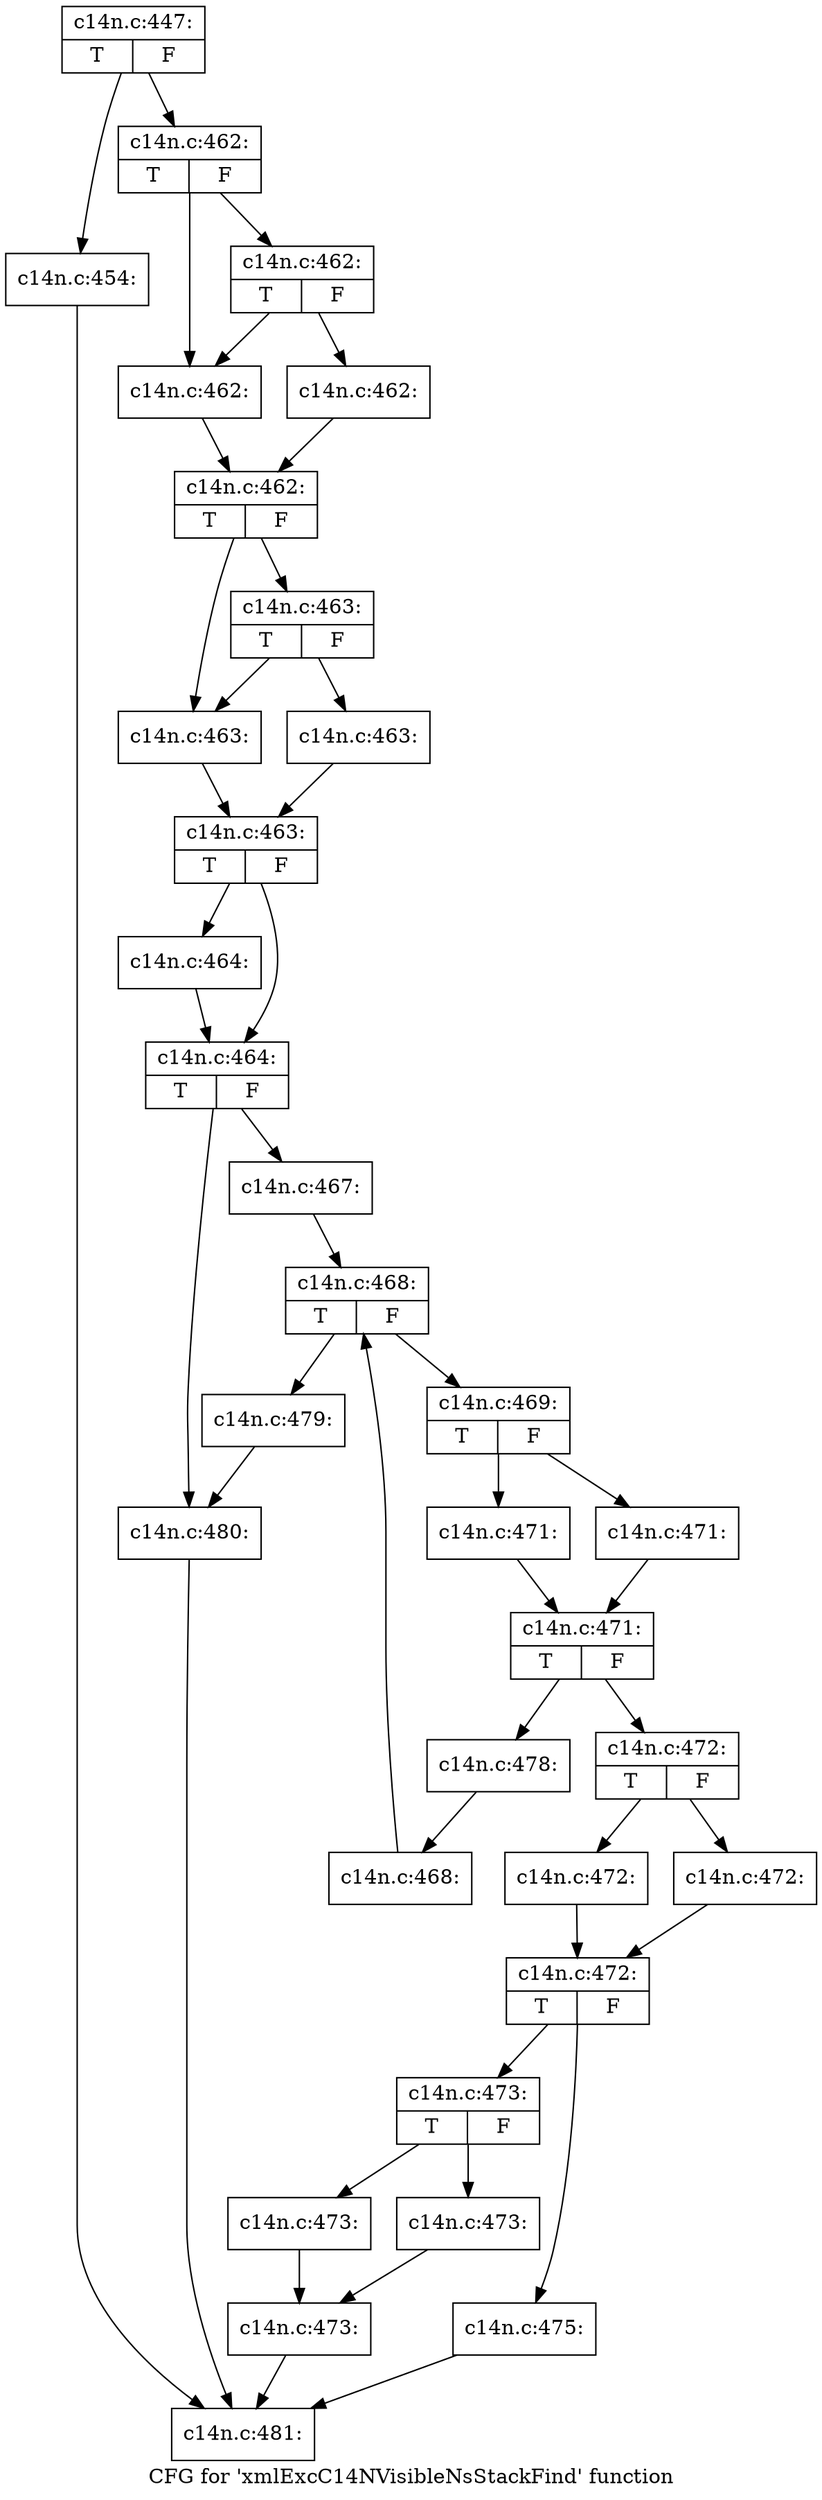 digraph "CFG for 'xmlExcC14NVisibleNsStackFind' function" {
	label="CFG for 'xmlExcC14NVisibleNsStackFind' function";

	Node0x4b0d6d0 [shape=record,label="{c14n.c:447:|{<s0>T|<s1>F}}"];
	Node0x4b0d6d0 -> Node0x4b25fc0;
	Node0x4b0d6d0 -> Node0x4b26010;
	Node0x4b25fc0 [shape=record,label="{c14n.c:454:}"];
	Node0x4b25fc0 -> Node0x4b24a10;
	Node0x4b26010 [shape=record,label="{c14n.c:462:|{<s0>T|<s1>F}}"];
	Node0x4b26010 -> Node0x4b267d0;
	Node0x4b26010 -> Node0x4b268c0;
	Node0x4b268c0 [shape=record,label="{c14n.c:462:|{<s0>T|<s1>F}}"];
	Node0x4b268c0 -> Node0x4b267d0;
	Node0x4b268c0 -> Node0x4b26820;
	Node0x4b267d0 [shape=record,label="{c14n.c:462:}"];
	Node0x4b267d0 -> Node0x4b26870;
	Node0x4b26820 [shape=record,label="{c14n.c:462:}"];
	Node0x4b26820 -> Node0x4b26870;
	Node0x4b26870 [shape=record,label="{c14n.c:462:|{<s0>T|<s1>F}}"];
	Node0x4b26870 -> Node0x4b27310;
	Node0x4b26870 -> Node0x4b27400;
	Node0x4b27400 [shape=record,label="{c14n.c:463:|{<s0>T|<s1>F}}"];
	Node0x4b27400 -> Node0x4b27310;
	Node0x4b27400 -> Node0x4b27360;
	Node0x4b27310 [shape=record,label="{c14n.c:463:}"];
	Node0x4b27310 -> Node0x4b273b0;
	Node0x4b27360 [shape=record,label="{c14n.c:463:}"];
	Node0x4b27360 -> Node0x4b273b0;
	Node0x4b273b0 [shape=record,label="{c14n.c:463:|{<s0>T|<s1>F}}"];
	Node0x4b273b0 -> Node0x4b27ed0;
	Node0x4b273b0 -> Node0x4b27e80;
	Node0x4b27ed0 [shape=record,label="{c14n.c:464:}"];
	Node0x4b27ed0 -> Node0x4b27e80;
	Node0x4b27e80 [shape=record,label="{c14n.c:464:|{<s0>T|<s1>F}}"];
	Node0x4b27e80 -> Node0x4b28660;
	Node0x4b27e80 -> Node0x4b286b0;
	Node0x4b28660 [shape=record,label="{c14n.c:467:}"];
	Node0x4b28660 -> Node0x4b29260;
	Node0x4b29260 [shape=record,label="{c14n.c:468:|{<s0>T|<s1>F}}"];
	Node0x4b29260 -> Node0x4b29540;
	Node0x4b29260 -> Node0x4b28eb0;
	Node0x4b29540 [shape=record,label="{c14n.c:469:|{<s0>T|<s1>F}}"];
	Node0x4b29540 -> Node0x4b2a080;
	Node0x4b29540 -> Node0x4b2a0d0;
	Node0x4b2a080 [shape=record,label="{c14n.c:471:}"];
	Node0x4b2a080 -> Node0x4b2a120;
	Node0x4b2a0d0 [shape=record,label="{c14n.c:471:}"];
	Node0x4b2a0d0 -> Node0x4b2a120;
	Node0x4b2a120 [shape=record,label="{c14n.c:471:|{<s0>T|<s1>F}}"];
	Node0x4b2a120 -> Node0x4b29ef0;
	Node0x4b2a120 -> Node0x4b29f40;
	Node0x4b29ef0 [shape=record,label="{c14n.c:472:|{<s0>T|<s1>F}}"];
	Node0x4b29ef0 -> Node0x4b2ab70;
	Node0x4b29ef0 -> Node0x4b2abc0;
	Node0x4b2ab70 [shape=record,label="{c14n.c:472:}"];
	Node0x4b2ab70 -> Node0x4b2ac10;
	Node0x4b2abc0 [shape=record,label="{c14n.c:472:}"];
	Node0x4b2abc0 -> Node0x4b2ac10;
	Node0x4b2ac10 [shape=record,label="{c14n.c:472:|{<s0>T|<s1>F}}"];
	Node0x4b2ac10 -> Node0x4b2a990;
	Node0x4b2ac10 -> Node0x4b2aa30;
	Node0x4b2a990 [shape=record,label="{c14n.c:473:|{<s0>T|<s1>F}}"];
	Node0x4b2a990 -> Node0x4b2b470;
	Node0x4b2a990 -> Node0x4b2b4c0;
	Node0x4b2b470 [shape=record,label="{c14n.c:473:}"];
	Node0x4b2b470 -> Node0x4b2b510;
	Node0x4b2b4c0 [shape=record,label="{c14n.c:473:}"];
	Node0x4b2b4c0 -> Node0x4b2b510;
	Node0x4b2b510 [shape=record,label="{c14n.c:473:}"];
	Node0x4b2b510 -> Node0x4b24a10;
	Node0x4b2aa30 [shape=record,label="{c14n.c:475:}"];
	Node0x4b2aa30 -> Node0x4b24a10;
	Node0x4b29f40 [shape=record,label="{c14n.c:478:}"];
	Node0x4b29f40 -> Node0x4b294b0;
	Node0x4b294b0 [shape=record,label="{c14n.c:468:}"];
	Node0x4b294b0 -> Node0x4b29260;
	Node0x4b28eb0 [shape=record,label="{c14n.c:479:}"];
	Node0x4b28eb0 -> Node0x4b286b0;
	Node0x4b286b0 [shape=record,label="{c14n.c:480:}"];
	Node0x4b286b0 -> Node0x4b24a10;
	Node0x4b24a10 [shape=record,label="{c14n.c:481:}"];
}

